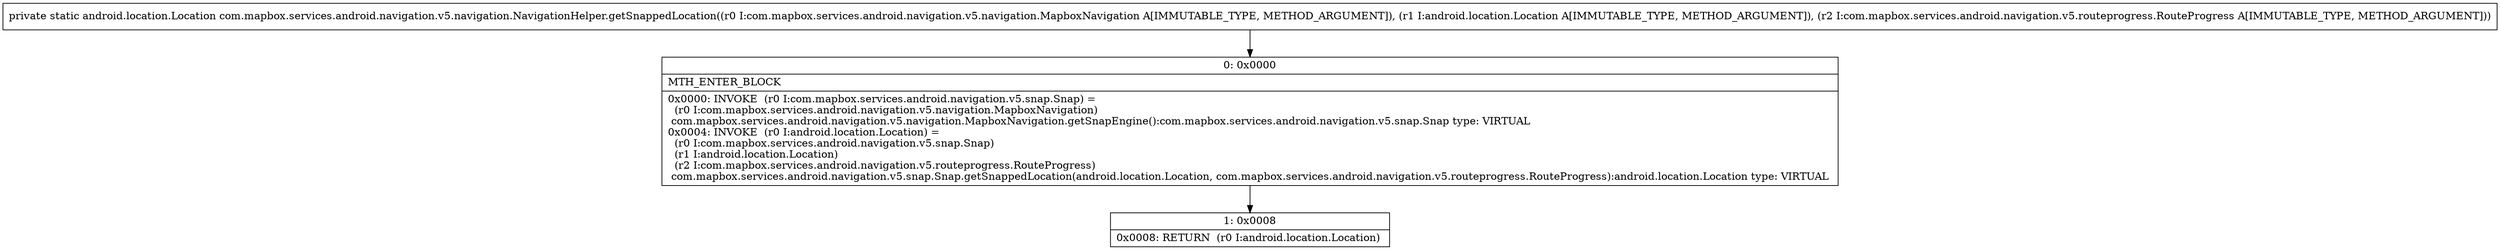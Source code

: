 digraph "CFG forcom.mapbox.services.android.navigation.v5.navigation.NavigationHelper.getSnappedLocation(Lcom\/mapbox\/services\/android\/navigation\/v5\/navigation\/MapboxNavigation;Landroid\/location\/Location;Lcom\/mapbox\/services\/android\/navigation\/v5\/routeprogress\/RouteProgress;)Landroid\/location\/Location;" {
Node_0 [shape=record,label="{0\:\ 0x0000|MTH_ENTER_BLOCK\l|0x0000: INVOKE  (r0 I:com.mapbox.services.android.navigation.v5.snap.Snap) = \l  (r0 I:com.mapbox.services.android.navigation.v5.navigation.MapboxNavigation)\l com.mapbox.services.android.navigation.v5.navigation.MapboxNavigation.getSnapEngine():com.mapbox.services.android.navigation.v5.snap.Snap type: VIRTUAL \l0x0004: INVOKE  (r0 I:android.location.Location) = \l  (r0 I:com.mapbox.services.android.navigation.v5.snap.Snap)\l  (r1 I:android.location.Location)\l  (r2 I:com.mapbox.services.android.navigation.v5.routeprogress.RouteProgress)\l com.mapbox.services.android.navigation.v5.snap.Snap.getSnappedLocation(android.location.Location, com.mapbox.services.android.navigation.v5.routeprogress.RouteProgress):android.location.Location type: VIRTUAL \l}"];
Node_1 [shape=record,label="{1\:\ 0x0008|0x0008: RETURN  (r0 I:android.location.Location) \l}"];
MethodNode[shape=record,label="{private static android.location.Location com.mapbox.services.android.navigation.v5.navigation.NavigationHelper.getSnappedLocation((r0 I:com.mapbox.services.android.navigation.v5.navigation.MapboxNavigation A[IMMUTABLE_TYPE, METHOD_ARGUMENT]), (r1 I:android.location.Location A[IMMUTABLE_TYPE, METHOD_ARGUMENT]), (r2 I:com.mapbox.services.android.navigation.v5.routeprogress.RouteProgress A[IMMUTABLE_TYPE, METHOD_ARGUMENT])) }"];
MethodNode -> Node_0;
Node_0 -> Node_1;
}

